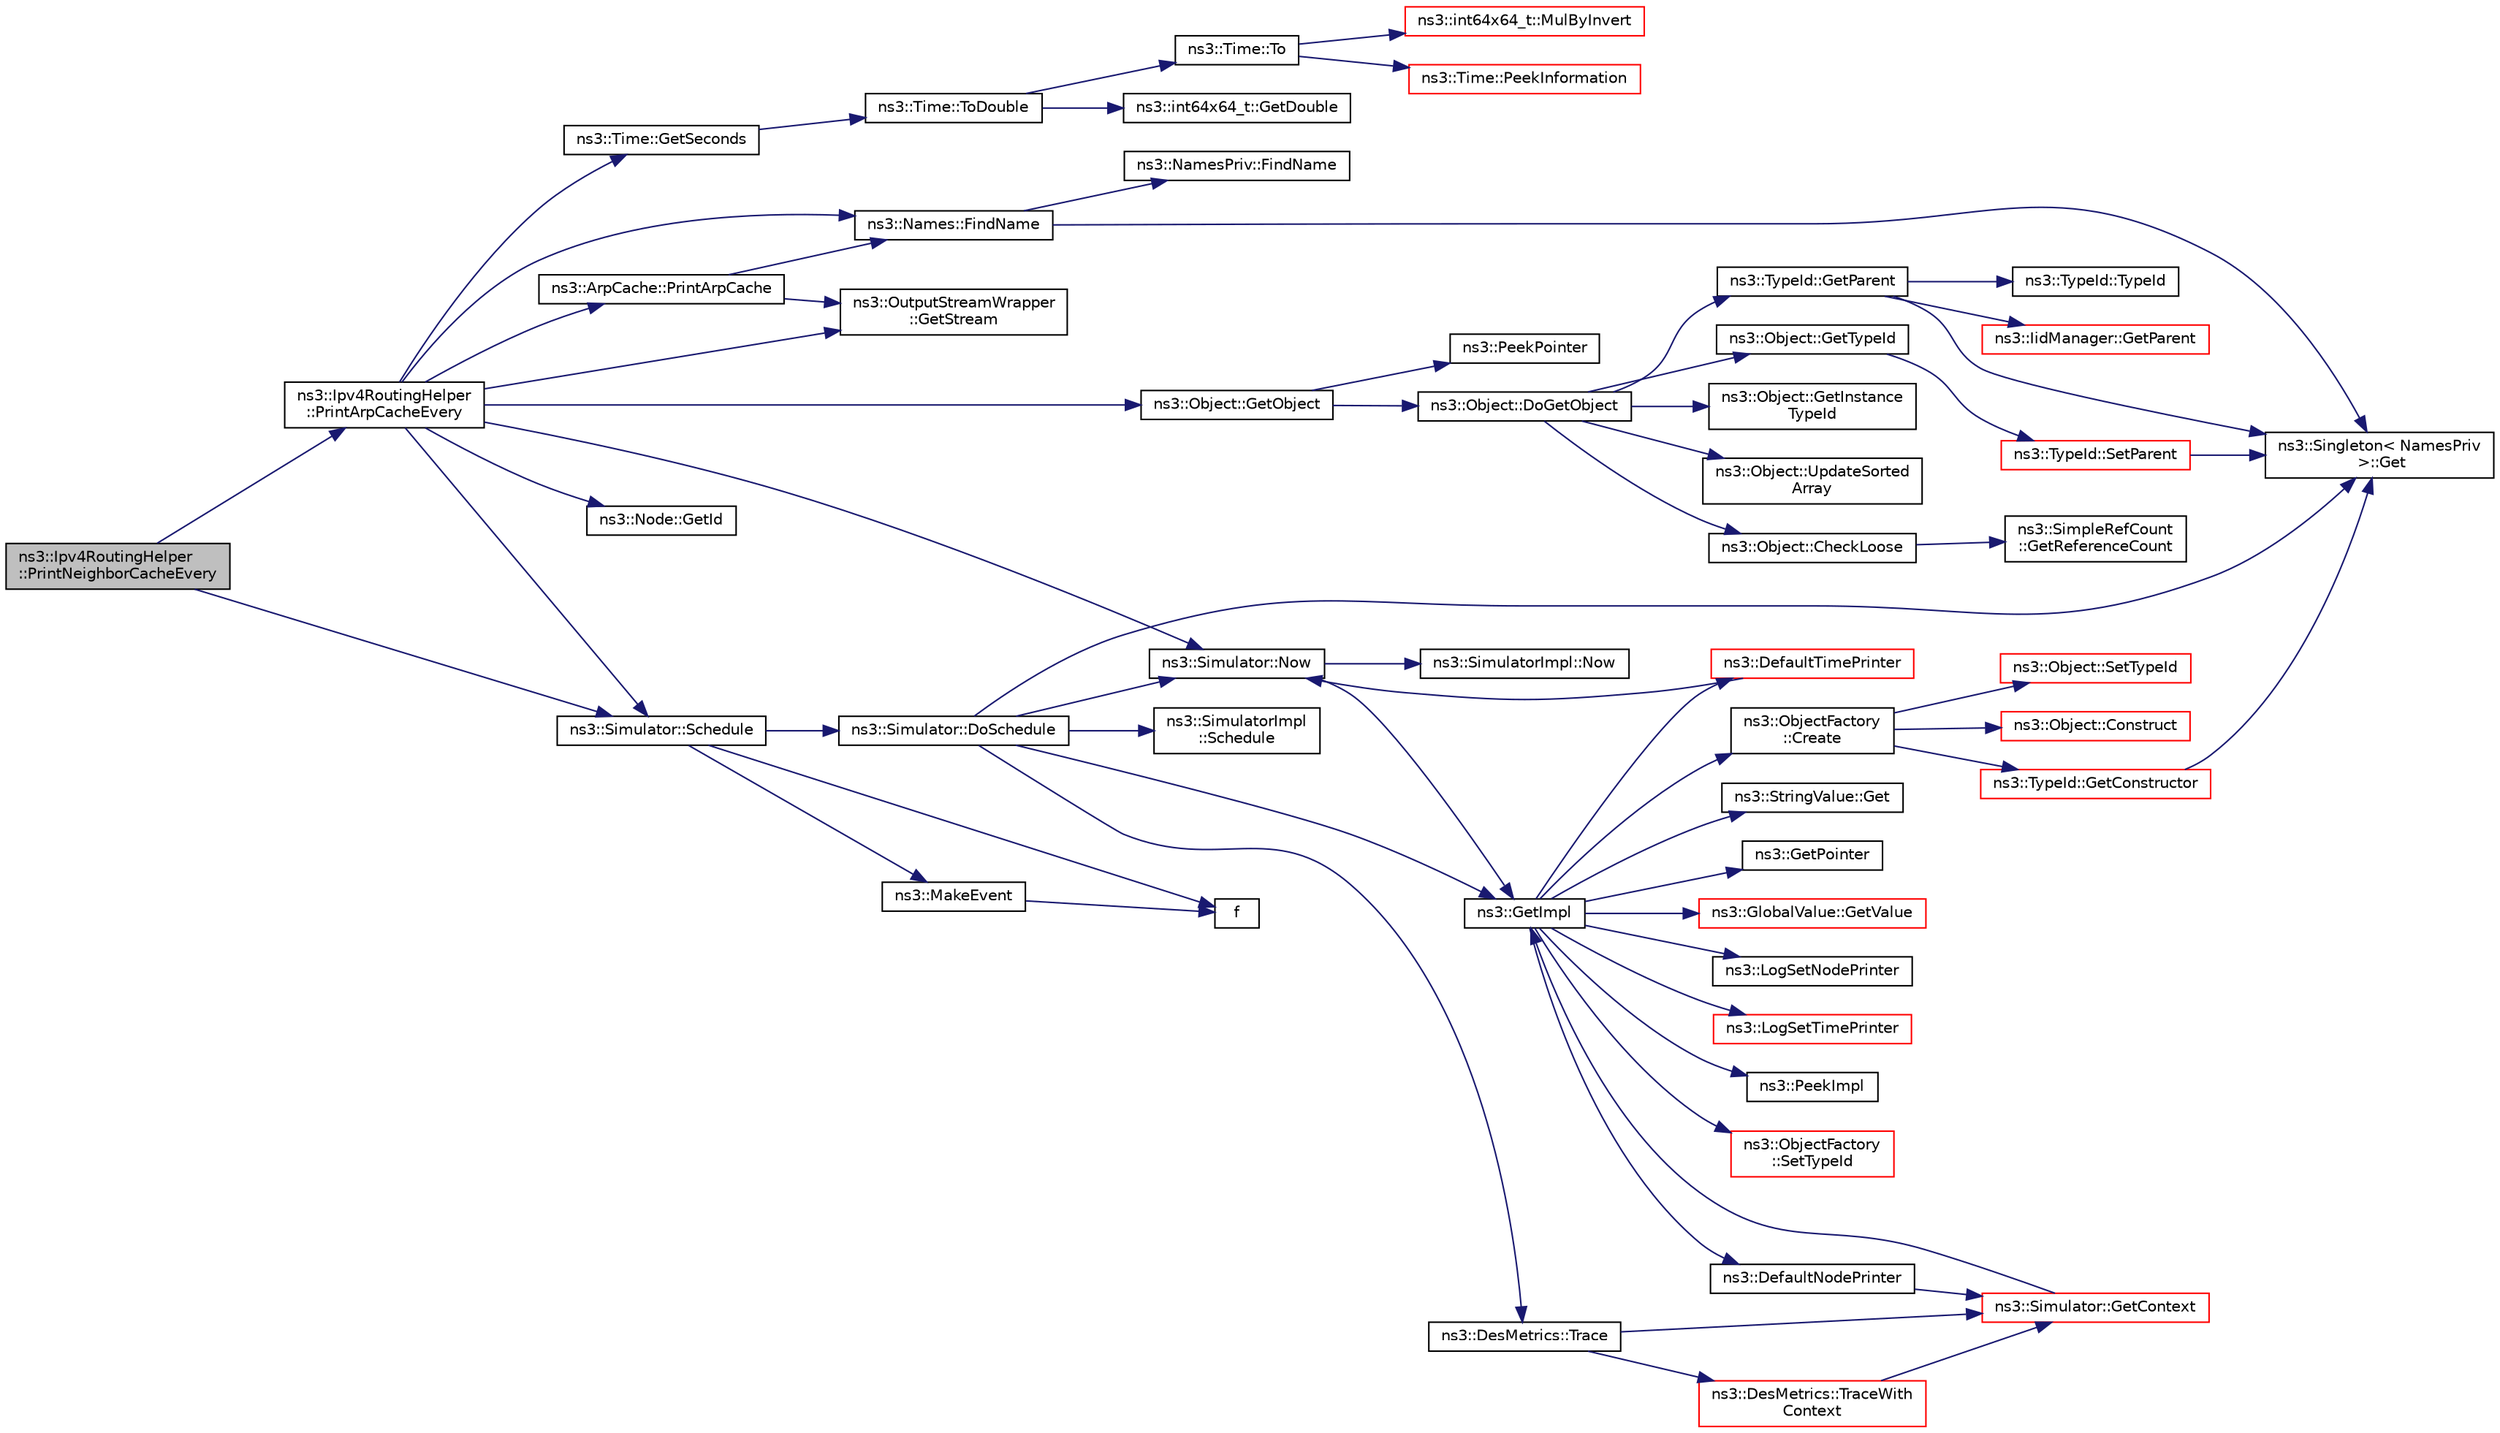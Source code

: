 digraph "ns3::Ipv4RoutingHelper::PrintNeighborCacheEvery"
{
 // LATEX_PDF_SIZE
  edge [fontname="Helvetica",fontsize="10",labelfontname="Helvetica",labelfontsize="10"];
  node [fontname="Helvetica",fontsize="10",shape=record];
  rankdir="LR";
  Node1 [label="ns3::Ipv4RoutingHelper\l::PrintNeighborCacheEvery",height=0.2,width=0.4,color="black", fillcolor="grey75", style="filled", fontcolor="black",tooltip="prints the neighbor cache of a node at regular intervals specified by user."];
  Node1 -> Node2 [color="midnightblue",fontsize="10",style="solid",fontname="Helvetica"];
  Node2 [label="ns3::Ipv4RoutingHelper\l::PrintArpCacheEvery",height=0.2,width=0.4,color="black", fillcolor="white", style="filled",URL="$classns3_1_1_ipv4_routing_helper.html#a9d9ee7f2d50a3b792b23b82fe7502eea",tooltip="prints the neighbor cache of a node at regular intervals specified by user."];
  Node2 -> Node3 [color="midnightblue",fontsize="10",style="solid",fontname="Helvetica"];
  Node3 [label="ns3::Names::FindName",height=0.2,width=0.4,color="black", fillcolor="white", style="filled",URL="$classns3_1_1_names.html#ab9664faf23569aaae64a2d1f65265045",tooltip="Given a pointer to an object, look to see if that object has a name associated with it and,..."];
  Node3 -> Node4 [color="midnightblue",fontsize="10",style="solid",fontname="Helvetica"];
  Node4 [label="ns3::NamesPriv::FindName",height=0.2,width=0.4,color="black", fillcolor="white", style="filled",URL="$classns3_1_1_names_priv.html#a7fbc3ac7b8924c08d86ddc79d96385fa",tooltip="Internal implementation for Names::FindName()"];
  Node3 -> Node5 [color="midnightblue",fontsize="10",style="solid",fontname="Helvetica"];
  Node5 [label="ns3::Singleton\< NamesPriv\l \>::Get",height=0.2,width=0.4,color="black", fillcolor="white", style="filled",URL="$classns3_1_1_singleton.html#a80a2cd3c25a27ea72add7a9f7a141ffa",tooltip="Get a pointer to the singleton instance."];
  Node2 -> Node6 [color="midnightblue",fontsize="10",style="solid",fontname="Helvetica"];
  Node6 [label="ns3::Node::GetId",height=0.2,width=0.4,color="black", fillcolor="white", style="filled",URL="$classns3_1_1_node.html#a2ed8663077afcb8db519296b0ada6355",tooltip=" "];
  Node2 -> Node7 [color="midnightblue",fontsize="10",style="solid",fontname="Helvetica"];
  Node7 [label="ns3::Object::GetObject",height=0.2,width=0.4,color="black", fillcolor="white", style="filled",URL="$classns3_1_1_object.html#ad21f5401ff705cd29c37f931ea3afc18",tooltip="Get a pointer to the requested aggregated Object."];
  Node7 -> Node8 [color="midnightblue",fontsize="10",style="solid",fontname="Helvetica"];
  Node8 [label="ns3::Object::DoGetObject",height=0.2,width=0.4,color="black", fillcolor="white", style="filled",URL="$classns3_1_1_object.html#a7c009975f7c0994cb47a69f713745e0a",tooltip="Find an Object of TypeId tid in the aggregates of this Object."];
  Node8 -> Node9 [color="midnightblue",fontsize="10",style="solid",fontname="Helvetica"];
  Node9 [label="ns3::Object::CheckLoose",height=0.2,width=0.4,color="black", fillcolor="white", style="filled",URL="$classns3_1_1_object.html#a33b1d1c52665f27a2fd4857aef5618f2",tooltip="Check if any aggregated Objects have non-zero reference counts."];
  Node9 -> Node10 [color="midnightblue",fontsize="10",style="solid",fontname="Helvetica"];
  Node10 [label="ns3::SimpleRefCount\l::GetReferenceCount",height=0.2,width=0.4,color="black", fillcolor="white", style="filled",URL="$classns3_1_1_simple_ref_count.html#a9cb85ae452ce0e1c74f11b3e4d357171",tooltip="Get the reference count of the object."];
  Node8 -> Node11 [color="midnightblue",fontsize="10",style="solid",fontname="Helvetica"];
  Node11 [label="ns3::Object::GetInstance\lTypeId",height=0.2,width=0.4,color="black", fillcolor="white", style="filled",URL="$classns3_1_1_object.html#a9a0bc0211cfab9842e1046b5c5810e5a",tooltip="Get the most derived TypeId for this Object."];
  Node8 -> Node12 [color="midnightblue",fontsize="10",style="solid",fontname="Helvetica"];
  Node12 [label="ns3::TypeId::GetParent",height=0.2,width=0.4,color="black", fillcolor="white", style="filled",URL="$classns3_1_1_type_id.html#ab84f81aee52154af39a8668b59c89d63",tooltip="Get the parent of this TypeId."];
  Node12 -> Node13 [color="midnightblue",fontsize="10",style="solid",fontname="Helvetica"];
  Node13 [label="ns3::TypeId::TypeId",height=0.2,width=0.4,color="black", fillcolor="white", style="filled",URL="$classns3_1_1_type_id.html#ab76e26690f1af4f1cffa6a72245e8928",tooltip="Default constructor."];
  Node12 -> Node5 [color="midnightblue",fontsize="10",style="solid",fontname="Helvetica"];
  Node12 -> Node14 [color="midnightblue",fontsize="10",style="solid",fontname="Helvetica"];
  Node14 [label="ns3::IidManager::GetParent",height=0.2,width=0.4,color="red", fillcolor="white", style="filled",URL="$classns3_1_1_iid_manager.html#a26a0cf5d08e0e9d8ad1128b77599b1f5",tooltip="Get the parent of a type id."];
  Node8 -> Node16 [color="midnightblue",fontsize="10",style="solid",fontname="Helvetica"];
  Node16 [label="ns3::Object::GetTypeId",height=0.2,width=0.4,color="black", fillcolor="white", style="filled",URL="$classns3_1_1_object.html#a1d040243983ab74ec923bde26d7cb7e7",tooltip="Register this type."];
  Node16 -> Node17 [color="midnightblue",fontsize="10",style="solid",fontname="Helvetica"];
  Node17 [label="ns3::TypeId::SetParent",height=0.2,width=0.4,color="red", fillcolor="white", style="filled",URL="$classns3_1_1_type_id.html#abaaca67ab7d2471067e7c275df0f7309",tooltip="Set the parent TypeId."];
  Node17 -> Node5 [color="midnightblue",fontsize="10",style="solid",fontname="Helvetica"];
  Node8 -> Node20 [color="midnightblue",fontsize="10",style="solid",fontname="Helvetica"];
  Node20 [label="ns3::Object::UpdateSorted\lArray",height=0.2,width=0.4,color="black", fillcolor="white", style="filled",URL="$classns3_1_1_object.html#ade62655b9680ca5ebf5af7e0fda7a21f",tooltip="Keep the list of aggregates in most-recently-used order."];
  Node7 -> Node21 [color="midnightblue",fontsize="10",style="solid",fontname="Helvetica"];
  Node21 [label="ns3::PeekPointer",height=0.2,width=0.4,color="black", fillcolor="white", style="filled",URL="$namespacens3.html#af2a7557fe9afdd98d8f6f8f6e412cf5a",tooltip=" "];
  Node2 -> Node22 [color="midnightblue",fontsize="10",style="solid",fontname="Helvetica"];
  Node22 [label="ns3::Time::GetSeconds",height=0.2,width=0.4,color="black", fillcolor="white", style="filled",URL="$classns3_1_1_time.html#a27cb7c22324e0447740929b024dbeb66",tooltip="Get an approximation of the time stored in this instance in the indicated unit."];
  Node22 -> Node23 [color="midnightblue",fontsize="10",style="solid",fontname="Helvetica"];
  Node23 [label="ns3::Time::ToDouble",height=0.2,width=0.4,color="black", fillcolor="white", style="filled",URL="$classns3_1_1_time.html#a1f1f3acb86e4ed17643ef4a9ed1564fe",tooltip="Get the Time value expressed in a particular unit."];
  Node23 -> Node24 [color="midnightblue",fontsize="10",style="solid",fontname="Helvetica"];
  Node24 [label="ns3::int64x64_t::GetDouble",height=0.2,width=0.4,color="black", fillcolor="white", style="filled",URL="$classns3_1_1int64x64__t.html#ad4fd5a21e426f206aca10112cf5f4948",tooltip="Get this value as a double."];
  Node23 -> Node25 [color="midnightblue",fontsize="10",style="solid",fontname="Helvetica"];
  Node25 [label="ns3::Time::To",height=0.2,width=0.4,color="black", fillcolor="white", style="filled",URL="$classns3_1_1_time.html#a0d851a1d99e3bc29625cc91cbf15e039",tooltip="Get the Time value expressed in a particular unit."];
  Node25 -> Node26 [color="midnightblue",fontsize="10",style="solid",fontname="Helvetica"];
  Node26 [label="ns3::int64x64_t::MulByInvert",height=0.2,width=0.4,color="red", fillcolor="white", style="filled",URL="$classns3_1_1int64x64__t.html#a57c020ccad8624bebf8f1ab8f6bb1e6e",tooltip="Multiply this value by a Q0.128 value, presumably representing an inverse, completing a division oper..."];
  Node25 -> Node28 [color="midnightblue",fontsize="10",style="solid",fontname="Helvetica"];
  Node28 [label="ns3::Time::PeekInformation",height=0.2,width=0.4,color="red", fillcolor="white", style="filled",URL="$classns3_1_1_time.html#a0b023c55c20582aa7c1781aacf128034",tooltip="Get the Information record for timeUnit for the current Resolution."];
  Node2 -> Node36 [color="midnightblue",fontsize="10",style="solid",fontname="Helvetica"];
  Node36 [label="ns3::OutputStreamWrapper\l::GetStream",height=0.2,width=0.4,color="black", fillcolor="white", style="filled",URL="$classns3_1_1_output_stream_wrapper.html#a0cf30a4188ab6fdae2b2ab74db11acc2",tooltip="Return a pointer to an ostream previously set in the wrapper."];
  Node2 -> Node37 [color="midnightblue",fontsize="10",style="solid",fontname="Helvetica"];
  Node37 [label="ns3::Simulator::Now",height=0.2,width=0.4,color="black", fillcolor="white", style="filled",URL="$classns3_1_1_simulator.html#ac3178fa975b419f7875e7105be122800",tooltip="Return the current simulation virtual time."];
  Node37 -> Node38 [color="midnightblue",fontsize="10",style="solid",fontname="Helvetica"];
  Node38 [label="ns3::GetImpl",height=0.2,width=0.4,color="black", fillcolor="white", style="filled",URL="$group__simulator.html#ga42eb4eddad41528d4d99794a3dae3fd0",tooltip="Get the SimulatorImpl singleton."];
  Node38 -> Node39 [color="midnightblue",fontsize="10",style="solid",fontname="Helvetica"];
  Node39 [label="ns3::ObjectFactory\l::Create",height=0.2,width=0.4,color="black", fillcolor="white", style="filled",URL="$classns3_1_1_object_factory.html#a52eda277f4aaab54266134ba48102ad7",tooltip="Create an Object instance of the configured TypeId."];
  Node39 -> Node40 [color="midnightblue",fontsize="10",style="solid",fontname="Helvetica"];
  Node40 [label="ns3::Object::Construct",height=0.2,width=0.4,color="red", fillcolor="white", style="filled",URL="$classns3_1_1_object.html#a636e8411dc5228771f45c9b805d348fa",tooltip="Initialize all member variables registered as Attributes of this TypeId."];
  Node39 -> Node56 [color="midnightblue",fontsize="10",style="solid",fontname="Helvetica"];
  Node56 [label="ns3::TypeId::GetConstructor",height=0.2,width=0.4,color="red", fillcolor="white", style="filled",URL="$classns3_1_1_type_id.html#a66b2628edf921fc88945ec8a8f3a1683",tooltip="Get the constructor callback."];
  Node56 -> Node5 [color="midnightblue",fontsize="10",style="solid",fontname="Helvetica"];
  Node39 -> Node58 [color="midnightblue",fontsize="10",style="solid",fontname="Helvetica"];
  Node58 [label="ns3::Object::SetTypeId",height=0.2,width=0.4,color="red", fillcolor="white", style="filled",URL="$classns3_1_1_object.html#a19b1ebd8ec8fe404845e665880a6c5ad",tooltip="Set the TypeId of this Object."];
  Node38 -> Node60 [color="midnightblue",fontsize="10",style="solid",fontname="Helvetica"];
  Node60 [label="ns3::DefaultNodePrinter",height=0.2,width=0.4,color="black", fillcolor="white", style="filled",URL="$group__logging.html#gac4c06cbbed12229d85991ced145f6be2",tooltip="Default node id printer implementation."];
  Node60 -> Node61 [color="midnightblue",fontsize="10",style="solid",fontname="Helvetica"];
  Node61 [label="ns3::Simulator::GetContext",height=0.2,width=0.4,color="red", fillcolor="white", style="filled",URL="$classns3_1_1_simulator.html#a8514b74ee2c42916b351b33c4a963bb0",tooltip="Get the current simulation context."];
  Node61 -> Node38 [color="midnightblue",fontsize="10",style="solid",fontname="Helvetica"];
  Node38 -> Node63 [color="midnightblue",fontsize="10",style="solid",fontname="Helvetica"];
  Node63 [label="ns3::DefaultTimePrinter",height=0.2,width=0.4,color="red", fillcolor="white", style="filled",URL="$namespacens3.html#ae01c3c7786b644dfb8a0bb8f1201b269",tooltip="Default Time printer."];
  Node63 -> Node37 [color="midnightblue",fontsize="10",style="solid",fontname="Helvetica"];
  Node38 -> Node66 [color="midnightblue",fontsize="10",style="solid",fontname="Helvetica"];
  Node66 [label="ns3::StringValue::Get",height=0.2,width=0.4,color="black", fillcolor="white", style="filled",URL="$classns3_1_1_string_value.html#a6f208c2778fe1c7882e5cb429b8326ae",tooltip=" "];
  Node38 -> Node67 [color="midnightblue",fontsize="10",style="solid",fontname="Helvetica"];
  Node67 [label="ns3::GetPointer",height=0.2,width=0.4,color="black", fillcolor="white", style="filled",URL="$namespacens3.html#ab4e173cdfd43d17c1a40d5348510a670",tooltip=" "];
  Node38 -> Node68 [color="midnightblue",fontsize="10",style="solid",fontname="Helvetica"];
  Node68 [label="ns3::GlobalValue::GetValue",height=0.2,width=0.4,color="red", fillcolor="white", style="filled",URL="$classns3_1_1_global_value.html#a48a99242193fb69609a17332733e8600",tooltip="Get the value."];
  Node38 -> Node70 [color="midnightblue",fontsize="10",style="solid",fontname="Helvetica"];
  Node70 [label="ns3::LogSetNodePrinter",height=0.2,width=0.4,color="black", fillcolor="white", style="filled",URL="$namespacens3.html#aebac73305345f2e2803fdeb102a7705e",tooltip="Set the LogNodePrinter function to be used to prepend log messages with the node id."];
  Node38 -> Node71 [color="midnightblue",fontsize="10",style="solid",fontname="Helvetica"];
  Node71 [label="ns3::LogSetTimePrinter",height=0.2,width=0.4,color="red", fillcolor="white", style="filled",URL="$namespacens3.html#a46cd76678f7da29799d1b41994e12ec1",tooltip="Set the TimePrinter function to be used to prepend log messages with the simulation time."];
  Node38 -> Node76 [color="midnightblue",fontsize="10",style="solid",fontname="Helvetica"];
  Node76 [label="ns3::PeekImpl",height=0.2,width=0.4,color="black", fillcolor="white", style="filled",URL="$group__simulator.html#ga233c5c38de117e4e4a5a9cd168694792",tooltip="Get the static SimulatorImpl instance."];
  Node38 -> Node77 [color="midnightblue",fontsize="10",style="solid",fontname="Helvetica"];
  Node77 [label="ns3::ObjectFactory\l::SetTypeId",height=0.2,width=0.4,color="red", fillcolor="white", style="filled",URL="$classns3_1_1_object_factory.html#a77dcd099064038a1eb7a6b8251229ec3",tooltip="Set the TypeId of the Objects to be created by this factory."];
  Node37 -> Node78 [color="midnightblue",fontsize="10",style="solid",fontname="Helvetica"];
  Node78 [label="ns3::SimulatorImpl::Now",height=0.2,width=0.4,color="black", fillcolor="white", style="filled",URL="$classns3_1_1_simulator_impl.html#aa516c50060846adc6fd316e83ef0797c",tooltip="Return the current simulation virtual time."];
  Node2 -> Node79 [color="midnightblue",fontsize="10",style="solid",fontname="Helvetica"];
  Node79 [label="ns3::ArpCache::PrintArpCache",height=0.2,width=0.4,color="black", fillcolor="white", style="filled",URL="$classns3_1_1_arp_cache.html#a521e3f77a195864909066b493f32a3c9",tooltip="Print the ARP cache entries."];
  Node79 -> Node3 [color="midnightblue",fontsize="10",style="solid",fontname="Helvetica"];
  Node79 -> Node36 [color="midnightblue",fontsize="10",style="solid",fontname="Helvetica"];
  Node2 -> Node80 [color="midnightblue",fontsize="10",style="solid",fontname="Helvetica"];
  Node80 [label="ns3::Simulator::Schedule",height=0.2,width=0.4,color="black", fillcolor="white", style="filled",URL="$classns3_1_1_simulator.html#a3da7d28335c8ac0e3e86781f766df241",tooltip="Schedule an event to expire after delay."];
  Node80 -> Node81 [color="midnightblue",fontsize="10",style="solid",fontname="Helvetica"];
  Node81 [label="ns3::Simulator::DoSchedule",height=0.2,width=0.4,color="black", fillcolor="white", style="filled",URL="$classns3_1_1_simulator.html#a47af23973938819bdc89cb2807e09ed5",tooltip="Implementation of the various Schedule methods."];
  Node81 -> Node5 [color="midnightblue",fontsize="10",style="solid",fontname="Helvetica"];
  Node81 -> Node38 [color="midnightblue",fontsize="10",style="solid",fontname="Helvetica"];
  Node81 -> Node37 [color="midnightblue",fontsize="10",style="solid",fontname="Helvetica"];
  Node81 -> Node82 [color="midnightblue",fontsize="10",style="solid",fontname="Helvetica"];
  Node82 [label="ns3::SimulatorImpl\l::Schedule",height=0.2,width=0.4,color="black", fillcolor="white", style="filled",URL="$classns3_1_1_simulator_impl.html#a24eac97ca7dc0e64162e3596064cfb5c",tooltip="Schedule a future event execution (in the same context)."];
  Node81 -> Node83 [color="midnightblue",fontsize="10",style="solid",fontname="Helvetica"];
  Node83 [label="ns3::DesMetrics::Trace",height=0.2,width=0.4,color="black", fillcolor="white", style="filled",URL="$classns3_1_1_des_metrics.html#ab7c6c097412d0398affbc9f8d2643160",tooltip="Trace an event to self at the time it is scheduled."];
  Node83 -> Node61 [color="midnightblue",fontsize="10",style="solid",fontname="Helvetica"];
  Node83 -> Node84 [color="midnightblue",fontsize="10",style="solid",fontname="Helvetica"];
  Node84 [label="ns3::DesMetrics::TraceWith\lContext",height=0.2,width=0.4,color="red", fillcolor="white", style="filled",URL="$classns3_1_1_des_metrics.html#abc404d9eee92f4e8fd67f5d200490ed6",tooltip="Trace an event (with context) at the time it is scheduled."];
  Node84 -> Node61 [color="midnightblue",fontsize="10",style="solid",fontname="Helvetica"];
  Node80 -> Node90 [color="midnightblue",fontsize="10",style="solid",fontname="Helvetica"];
  Node90 [label="f",height=0.2,width=0.4,color="black", fillcolor="white", style="filled",URL="$80211b_8c.html#ae7ffc1a8f84fa47a0812b2f2b9627132",tooltip=" "];
  Node80 -> Node91 [color="midnightblue",fontsize="10",style="solid",fontname="Helvetica"];
  Node91 [label="ns3::MakeEvent",height=0.2,width=0.4,color="black", fillcolor="white", style="filled",URL="$group__makeeventfnptr.html#ga289a28a2497c18a9bd299e5e2014094b",tooltip="Make an EventImpl from a function pointer taking varying numbers of arguments."];
  Node91 -> Node90 [color="midnightblue",fontsize="10",style="solid",fontname="Helvetica"];
  Node1 -> Node80 [color="midnightblue",fontsize="10",style="solid",fontname="Helvetica"];
}
